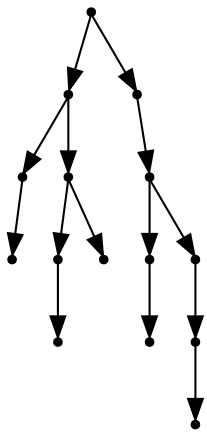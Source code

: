 digraph {
  14 [shape=point];
  6 [shape=point];
  1 [shape=point];
  0 [shape=point];
  5 [shape=point];
  3 [shape=point];
  2 [shape=point];
  4 [shape=point];
  13 [shape=point];
  12 [shape=point];
  8 [shape=point];
  7 [shape=point];
  11 [shape=point];
  10 [shape=point];
  9 [shape=point];
14 -> 6;
6 -> 1;
1 -> 0;
6 -> 5;
5 -> 3;
3 -> 2;
5 -> 4;
14 -> 13;
13 -> 12;
12 -> 8;
8 -> 7;
12 -> 11;
11 -> 10;
10 -> 9;
}
